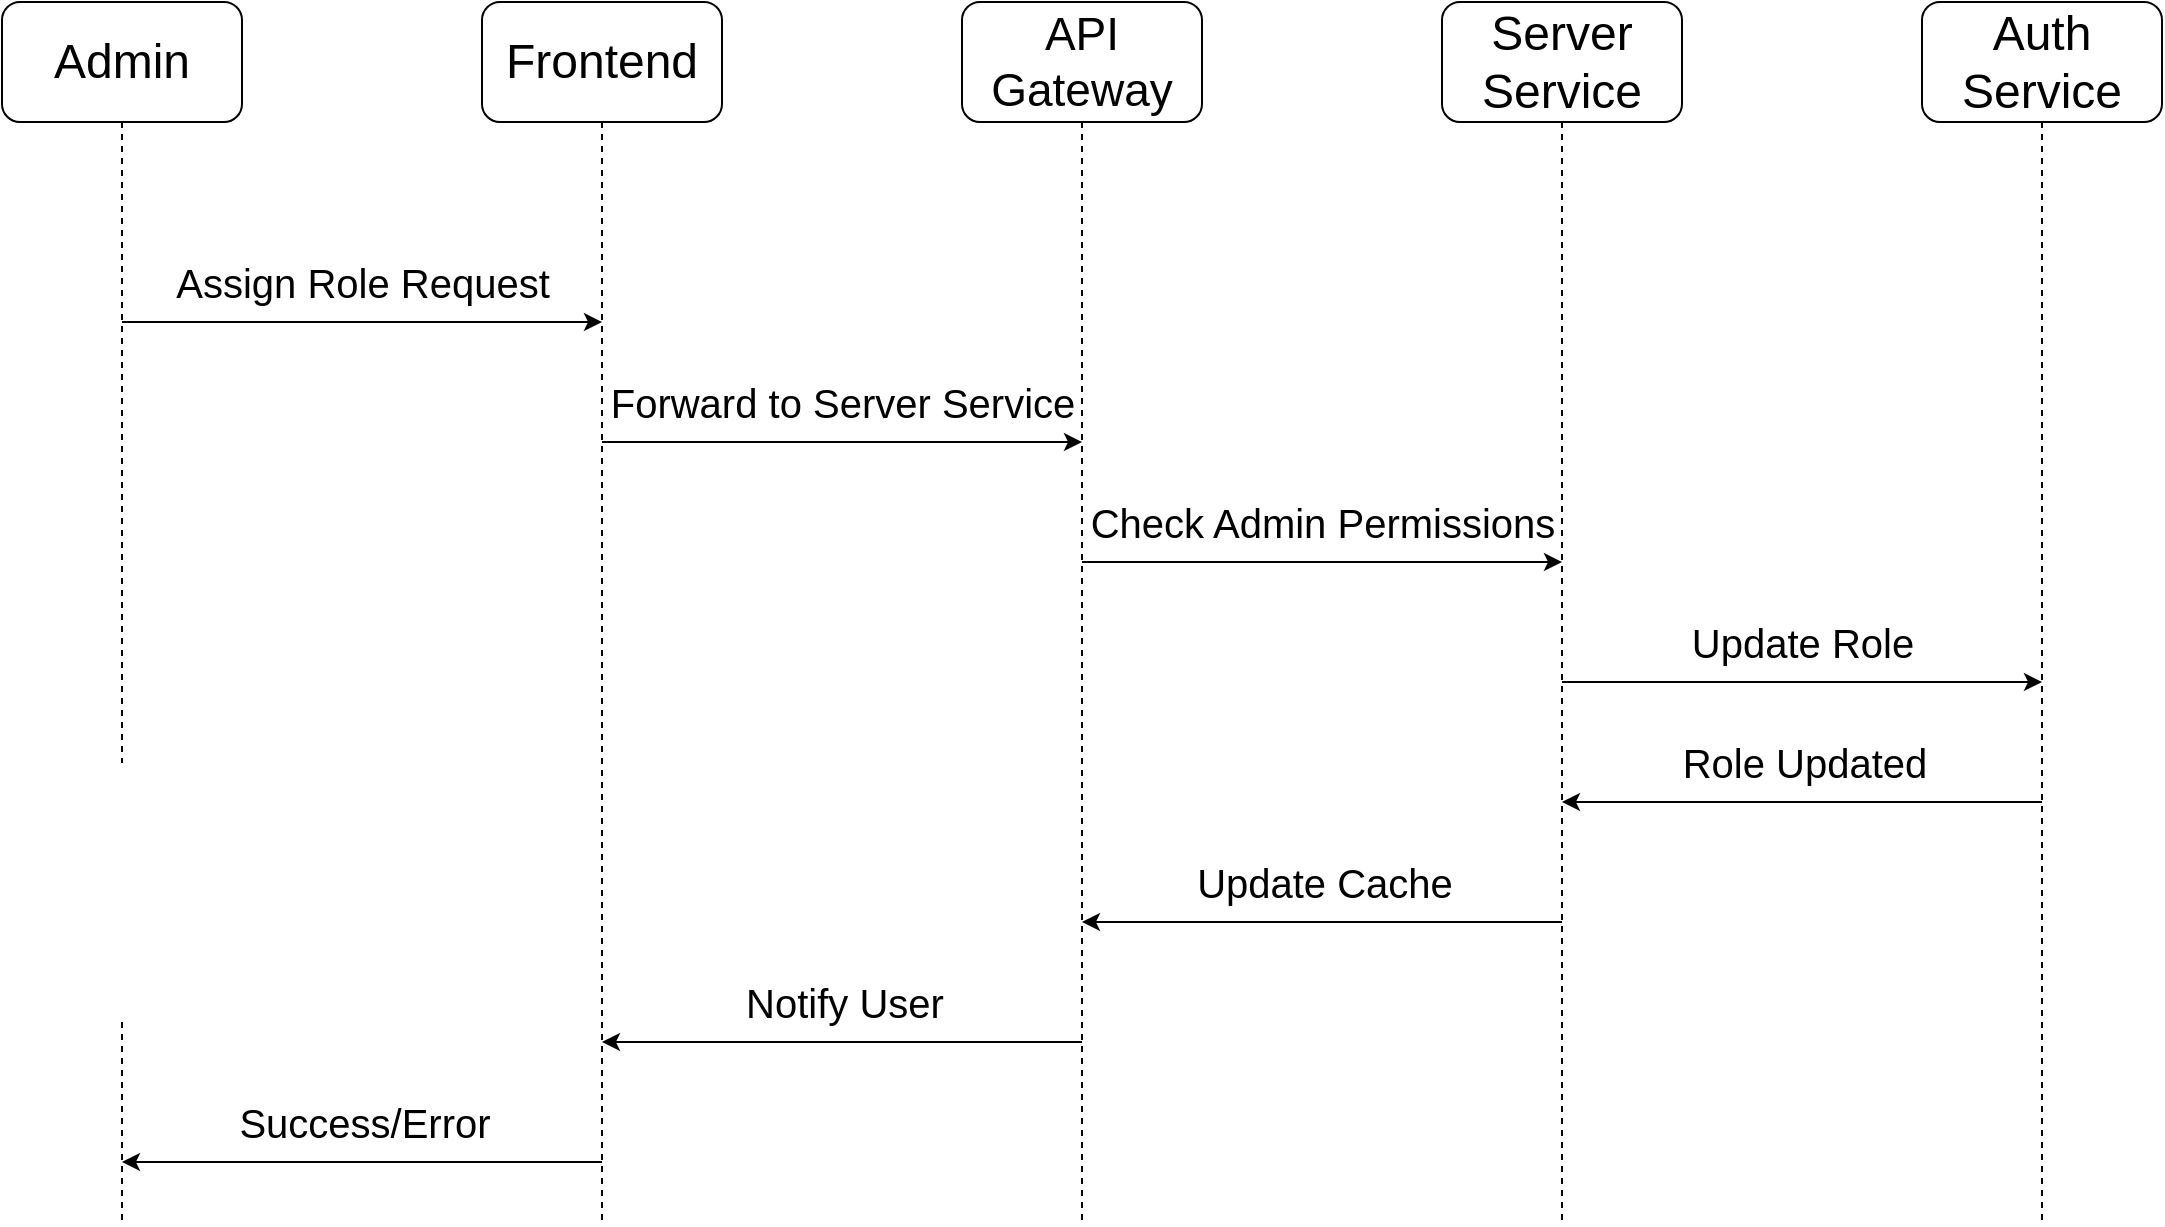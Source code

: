 <mxfile>
    <diagram name="Page-1" id="f4SzSPc7J2c5tdd1Q7-J">
        <mxGraphModel dx="418" dy="326" grid="1" gridSize="10" guides="1" tooltips="1" connect="1" arrows="1" fold="1" page="1" pageScale="1" pageWidth="850" pageHeight="1100" math="0" shadow="0">
            <root>
                <mxCell id="0"/>
                <mxCell id="1" parent="0"/>
                <mxCell id="2" style="edgeStyle=none;html=1;exitX=0.5;exitY=1;exitDx=0;exitDy=0;dashed=1;endArrow=none;endFill=0;" edge="1" parent="1" source="QMyI6lvO8tOyy5A7zQMX-5">
                    <mxGeometry relative="1" as="geometry">
                        <mxPoint x="100" y="730" as="targetPoint"/>
                    </mxGeometry>
                </mxCell>
                <mxCell id="QMyI6lvO8tOyy5A7zQMX-5" value="&lt;font style=&quot;font-size: 24px;&quot;&gt;Admin&lt;/font&gt;" style="rounded=1;whiteSpace=wrap;html=1;" parent="1" vertex="1">
                    <mxGeometry x="40" y="120" width="120" height="60" as="geometry"/>
                </mxCell>
                <mxCell id="QMyI6lvO8tOyy5A7zQMX-6" value="&lt;font style=&quot;font-size: 24px;&quot;&gt;Frontend&lt;/font&gt;" style="rounded=1;whiteSpace=wrap;html=1;" parent="1" vertex="1">
                    <mxGeometry x="280" y="120" width="120" height="60" as="geometry"/>
                </mxCell>
                <mxCell id="QMyI6lvO8tOyy5A7zQMX-7" value="&lt;font style=&quot;font-size: 23px;&quot;&gt;API Gateway&lt;/font&gt;" style="rounded=1;whiteSpace=wrap;html=1;" parent="1" vertex="1">
                    <mxGeometry x="520" y="120" width="120" height="60" as="geometry"/>
                </mxCell>
                <mxCell id="QMyI6lvO8tOyy5A7zQMX-8" value="&lt;font style=&quot;font-size: 24px;&quot;&gt;Server Service&lt;/font&gt;" style="rounded=1;whiteSpace=wrap;html=1;" parent="1" vertex="1">
                    <mxGeometry x="760" y="120" width="120" height="60" as="geometry"/>
                </mxCell>
                <mxCell id="QMyI6lvO8tOyy5A7zQMX-9" value="&lt;font style=&quot;font-size: 24px;&quot;&gt;Auth Service&lt;/font&gt;" style="rounded=1;whiteSpace=wrap;html=1;" parent="1" vertex="1">
                    <mxGeometry x="1000" y="120" width="120" height="60" as="geometry"/>
                </mxCell>
                <mxCell id="QMyI6lvO8tOyy5A7zQMX-22" value="" style="endArrow=classic;html=1;rounded=0;" parent="1" edge="1">
                    <mxGeometry width="50" height="50" relative="1" as="geometry">
                        <mxPoint x="100" y="280" as="sourcePoint"/>
                        <mxPoint x="340" y="280" as="targetPoint"/>
                    </mxGeometry>
                </mxCell>
                <mxCell id="QMyI6lvO8tOyy5A7zQMX-24" value="&lt;font style=&quot;font-size: 20px;&quot;&gt;Assign Role Request&lt;/font&gt;" style="edgeLabel;html=1;align=center;verticalAlign=middle;resizable=0;points=[];" parent="QMyI6lvO8tOyy5A7zQMX-22" vertex="1" connectable="0">
                    <mxGeometry x="-0.003" relative="1" as="geometry">
                        <mxPoint y="-20" as="offset"/>
                    </mxGeometry>
                </mxCell>
                <mxCell id="QMyI6lvO8tOyy5A7zQMX-26" value="" style="endArrow=classic;html=1;rounded=0;" parent="1" edge="1">
                    <mxGeometry width="50" height="50" relative="1" as="geometry">
                        <mxPoint x="340" y="340" as="sourcePoint"/>
                        <mxPoint x="580" y="340" as="targetPoint"/>
                    </mxGeometry>
                </mxCell>
                <mxCell id="QMyI6lvO8tOyy5A7zQMX-27" value="&lt;div&gt;&lt;span style=&quot;font-size: 20px;&quot;&gt;Forward to Server Service&lt;/span&gt;&lt;/div&gt;" style="edgeLabel;html=1;align=center;verticalAlign=middle;resizable=0;points=[];" parent="QMyI6lvO8tOyy5A7zQMX-26" vertex="1" connectable="0">
                    <mxGeometry x="-0.003" relative="1" as="geometry">
                        <mxPoint y="-20" as="offset"/>
                    </mxGeometry>
                </mxCell>
                <mxCell id="QMyI6lvO8tOyy5A7zQMX-30" value="" style="endArrow=classic;html=1;rounded=0;" parent="1" edge="1">
                    <mxGeometry width="50" height="50" relative="1" as="geometry">
                        <mxPoint x="580" y="400" as="sourcePoint"/>
                        <mxPoint x="820" y="400" as="targetPoint"/>
                    </mxGeometry>
                </mxCell>
                <mxCell id="QMyI6lvO8tOyy5A7zQMX-31" value="&lt;div&gt;&lt;span style=&quot;font-size: 20px;&quot;&gt;Check Admin Permissions&lt;/span&gt;&lt;/div&gt;" style="edgeLabel;html=1;align=center;verticalAlign=middle;resizable=0;points=[];" parent="QMyI6lvO8tOyy5A7zQMX-30" vertex="1" connectable="0">
                    <mxGeometry x="-0.003" relative="1" as="geometry">
                        <mxPoint y="-20" as="offset"/>
                    </mxGeometry>
                </mxCell>
                <mxCell id="QMyI6lvO8tOyy5A7zQMX-32" value="" style="endArrow=classic;html=1;rounded=0;" parent="1" edge="1">
                    <mxGeometry width="50" height="50" relative="1" as="geometry">
                        <mxPoint x="820" y="460" as="sourcePoint"/>
                        <mxPoint x="1060" y="460" as="targetPoint"/>
                    </mxGeometry>
                </mxCell>
                <mxCell id="QMyI6lvO8tOyy5A7zQMX-33" value="&lt;div&gt;&lt;span style=&quot;font-size: 20px;&quot;&gt;Update Role&lt;/span&gt;&lt;/div&gt;" style="edgeLabel;html=1;align=center;verticalAlign=middle;resizable=0;points=[];" parent="QMyI6lvO8tOyy5A7zQMX-32" vertex="1" connectable="0">
                    <mxGeometry x="-0.003" relative="1" as="geometry">
                        <mxPoint y="-20" as="offset"/>
                    </mxGeometry>
                </mxCell>
                <mxCell id="QMyI6lvO8tOyy5A7zQMX-34" value="" style="endArrow=classic;html=1;rounded=0;" parent="1" edge="1">
                    <mxGeometry width="50" height="50" relative="1" as="geometry">
                        <mxPoint x="1060" y="520" as="sourcePoint"/>
                        <mxPoint x="820" y="520" as="targetPoint"/>
                    </mxGeometry>
                </mxCell>
                <mxCell id="QMyI6lvO8tOyy5A7zQMX-35" value="&lt;div&gt;&lt;span style=&quot;font-size: 20px;&quot;&gt;Role Updated&lt;/span&gt;&lt;/div&gt;" style="edgeLabel;html=1;align=center;verticalAlign=middle;resizable=0;points=[];" parent="QMyI6lvO8tOyy5A7zQMX-34" vertex="1" connectable="0">
                    <mxGeometry x="-0.003" relative="1" as="geometry">
                        <mxPoint y="-20" as="offset"/>
                    </mxGeometry>
                </mxCell>
                <mxCell id="QMyI6lvO8tOyy5A7zQMX-36" value="" style="endArrow=classic;html=1;rounded=0;" parent="1" edge="1">
                    <mxGeometry width="50" height="50" relative="1" as="geometry">
                        <mxPoint x="820" y="580" as="sourcePoint"/>
                        <mxPoint x="580" y="580" as="targetPoint"/>
                    </mxGeometry>
                </mxCell>
                <mxCell id="QMyI6lvO8tOyy5A7zQMX-37" value="&lt;div&gt;&lt;span style=&quot;font-size: 20px;&quot;&gt;Update Cache&lt;/span&gt;&lt;/div&gt;" style="edgeLabel;html=1;align=center;verticalAlign=middle;resizable=0;points=[];" parent="QMyI6lvO8tOyy5A7zQMX-36" vertex="1" connectable="0">
                    <mxGeometry x="-0.003" relative="1" as="geometry">
                        <mxPoint y="-20" as="offset"/>
                    </mxGeometry>
                </mxCell>
                <mxCell id="QMyI6lvO8tOyy5A7zQMX-38" value="" style="endArrow=classic;html=1;rounded=0;" parent="1" edge="1">
                    <mxGeometry width="50" height="50" relative="1" as="geometry">
                        <mxPoint x="580" y="640" as="sourcePoint"/>
                        <mxPoint x="340" y="640" as="targetPoint"/>
                    </mxGeometry>
                </mxCell>
                <mxCell id="QMyI6lvO8tOyy5A7zQMX-39" value="&lt;div&gt;&lt;span style=&quot;font-size: 20px;&quot;&gt;Notify User&lt;/span&gt;&lt;/div&gt;" style="edgeLabel;html=1;align=center;verticalAlign=middle;resizable=0;points=[];" parent="QMyI6lvO8tOyy5A7zQMX-38" vertex="1" connectable="0">
                    <mxGeometry x="-0.003" relative="1" as="geometry">
                        <mxPoint y="-20" as="offset"/>
                    </mxGeometry>
                </mxCell>
                <mxCell id="QMyI6lvO8tOyy5A7zQMX-40" value="" style="endArrow=classic;html=1;rounded=0;" parent="1" edge="1">
                    <mxGeometry width="50" height="50" relative="1" as="geometry">
                        <mxPoint x="340" y="700" as="sourcePoint"/>
                        <mxPoint x="100" y="700" as="targetPoint"/>
                    </mxGeometry>
                </mxCell>
                <mxCell id="QMyI6lvO8tOyy5A7zQMX-41" value="&lt;div&gt;&lt;span style=&quot;font-size: 20px;&quot;&gt;Success/Error&lt;/span&gt;&lt;/div&gt;" style="edgeLabel;html=1;align=center;verticalAlign=middle;resizable=0;points=[];" parent="QMyI6lvO8tOyy5A7zQMX-40" vertex="1" connectable="0">
                    <mxGeometry x="-0.003" relative="1" as="geometry">
                        <mxPoint y="-20" as="offset"/>
                    </mxGeometry>
                </mxCell>
                <mxCell id="3" style="edgeStyle=none;html=1;exitX=0.5;exitY=1;exitDx=0;exitDy=0;dashed=1;endArrow=none;endFill=0;" edge="1" parent="1" source="QMyI6lvO8tOyy5A7zQMX-6">
                    <mxGeometry relative="1" as="geometry">
                        <mxPoint x="340" y="730" as="targetPoint"/>
                        <mxPoint x="339.5" y="200" as="sourcePoint"/>
                    </mxGeometry>
                </mxCell>
                <mxCell id="4" style="edgeStyle=none;html=1;exitX=0.5;exitY=1;exitDx=0;exitDy=0;dashed=1;endArrow=none;endFill=0;" edge="1" parent="1" source="QMyI6lvO8tOyy5A7zQMX-7">
                    <mxGeometry relative="1" as="geometry">
                        <mxPoint x="580" y="730" as="targetPoint"/>
                        <mxPoint x="580" y="190" as="sourcePoint"/>
                    </mxGeometry>
                </mxCell>
                <mxCell id="5" style="edgeStyle=none;html=1;exitX=0.5;exitY=1;exitDx=0;exitDy=0;dashed=1;endArrow=none;endFill=0;" edge="1" parent="1" source="QMyI6lvO8tOyy5A7zQMX-8">
                    <mxGeometry relative="1" as="geometry">
                        <mxPoint x="820" y="730" as="targetPoint"/>
                        <mxPoint x="820" y="210" as="sourcePoint"/>
                    </mxGeometry>
                </mxCell>
                <mxCell id="6" style="edgeStyle=none;html=1;exitX=0.5;exitY=1;exitDx=0;exitDy=0;dashed=1;endArrow=none;endFill=0;" edge="1" parent="1" source="QMyI6lvO8tOyy5A7zQMX-9">
                    <mxGeometry relative="1" as="geometry">
                        <mxPoint x="1060" y="730" as="targetPoint"/>
                        <mxPoint x="1060" y="200" as="sourcePoint"/>
                    </mxGeometry>
                </mxCell>
            </root>
        </mxGraphModel>
    </diagram>
</mxfile>